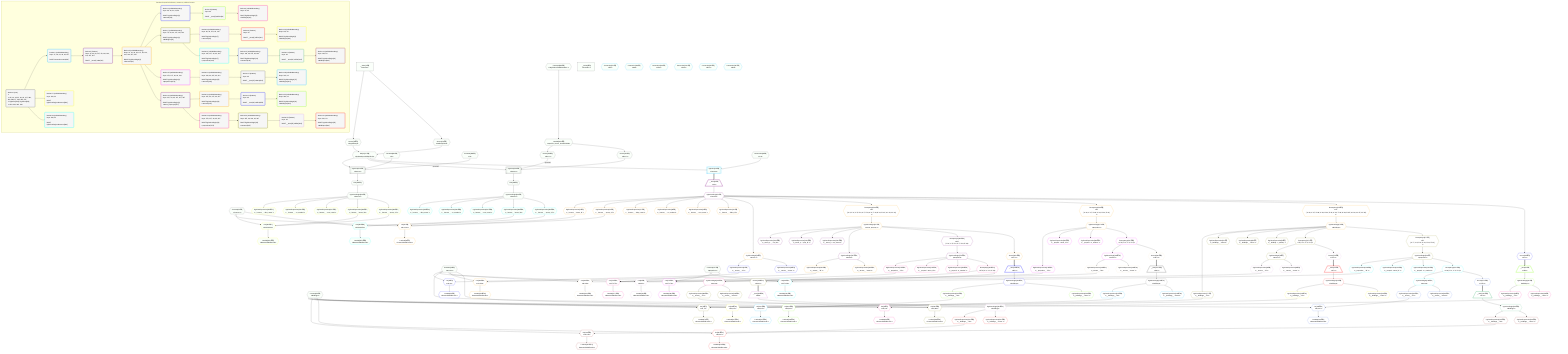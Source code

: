 %%{init: {'themeVariables': { 'fontSize': '12px'}}}%%
graph TD
    classDef path fill:#eee,stroke:#000,color:#000
    classDef plan fill:#fff,stroke-width:1px,color:#000
    classDef itemplan fill:#fff,stroke-width:2px,color:#000
    classDef unbatchedplan fill:#dff,stroke-width:1px,color:#000
    classDef sideeffectplan fill:#fcc,stroke-width:2px,color:#000
    classDef bucket fill:#f6f6f6,color:#000,stroke-width:2px,text-align:left


    %% plan dependencies
    PgSelect319[["PgSelect[319∈0]<br />ᐸhousesᐳ"]]:::plan
    Object17{{"Object[17∈0]<br />ᐸ{pgSettings,withPgClient}ᐳ"}}:::plan
    Constant381{{"Constant[381∈0]<br />ᐸ2ᐳ"}}:::plan
    Constant382{{"Constant[382∈0]<br />ᐸ3ᐳ"}}:::plan
    Object17 & Constant381 & Constant382 --> PgSelect319
    PgSelect339[["PgSelect[339∈0]<br />ᐸhousesᐳ"]]:::plan
    Access335{{"Access[335∈0]<br />ᐸ334.1ᐳ"}}:::plan
    Access337{{"Access[337∈0]<br />ᐸ334.2ᐳ"}}:::plan
    Object17 -->|rejectNull| PgSelect339
    Access335 -->|rejectNull| PgSelect339
    Access337 --> PgSelect339
    Access15{{"Access[15∈0]<br />ᐸ2.pgSettingsᐳ"}}:::plan
    Access16{{"Access[16∈0]<br />ᐸ2.withPgClientᐳ"}}:::plan
    Access15 & Access16 --> Object17
    __Value2["__Value[2∈0]<br />ᐸcontextᐳ"]:::plan
    __Value2 --> Access15
    __Value2 --> Access16
    First323{{"First[323∈0]"}}:::plan
    PgSelect319 --> First323
    PgSelectSingle324{{"PgSelectSingle[324∈0]<br />ᐸhousesᐳ"}}:::plan
    First323 --> PgSelectSingle324
    Lambda334{{"Lambda[334∈0]<br />ᐸspecifier_House_base64JSONᐳ"}}:::plan
    Constant383{{"Constant[383∈0]<br />ᐸ'WyJob3VzZXMiLDIsM10='ᐳ"}}:::plan
    Constant383 --> Lambda334
    Lambda334 --> Access335
    Lambda334 --> Access337
    First343{{"First[343∈0]"}}:::plan
    PgSelect339 --> First343
    PgSelectSingle344{{"PgSelectSingle[344∈0]<br />ᐸhousesᐳ"}}:::plan
    First343 --> PgSelectSingle344
    __Value4["__Value[4∈0]<br />ᐸrootValueᐳ"]:::plan
    Connection18{{"Connection[18∈0]<br />ᐸ14ᐳ"}}:::plan
    Constant22{{"Constant[22∈0]<br />ᐸ'houses'ᐳ"}}:::plan
    Constant40{{"Constant[40∈0]<br />ᐸ'streets'ᐳ"}}:::plan
    Constant63{{"Constant[63∈0]<br />ᐸ'buildings'ᐳ"}}:::plan
    Constant127{{"Constant[127∈0]<br />ᐸ'properties'ᐳ"}}:::plan
    PgSelect19[["PgSelect[19∈1]<br />ᐸhousesᐳ"]]:::plan
    Object17 & Connection18 --> PgSelect19
    Connection59{{"Connection[59∈1]<br />ᐸ55ᐳ"}}:::plan
    Connection110{{"Connection[110∈1]<br />ᐸ106ᐳ"}}:::plan
    Connection160{{"Connection[160∈1]<br />ᐸ156ᐳ"}}:::plan
    Connection210{{"Connection[210∈1]<br />ᐸ206ᐳ"}}:::plan
    Connection257{{"Connection[257∈1]<br />ᐸ253ᐳ"}}:::plan
    Connection307{{"Connection[307∈1]<br />ᐸ303ᐳ"}}:::plan
    __Item20[/"__Item[20∈2]<br />ᐸ19ᐳ"\]:::itemplan
    PgSelect19 ==> __Item20
    PgSelectSingle21{{"PgSelectSingle[21∈2]<br />ᐸhousesᐳ"}}:::plan
    __Item20 --> PgSelectSingle21
    List25{{"List[25∈3]<br />ᐸ22,23,24ᐳ"}}:::plan
    PgClassExpression23{{"PgClassExpression[23∈3]<br />ᐸ__houses__.”street_id”ᐳ"}}:::plan
    PgClassExpression24{{"PgClassExpression[24∈3]<br />ᐸ__houses__...operty_id”ᐳ"}}:::plan
    Constant22 & PgClassExpression23 & PgClassExpression24 --> List25
    PgSelectSingle21 --> PgClassExpression23
    PgSelectSingle21 --> PgClassExpression24
    Lambda26{{"Lambda[26∈3]<br />ᐸbase64JSONEncodeᐳ"}}:::plan
    List25 --> Lambda26
    PgClassExpression27{{"PgClassExpression[27∈3]<br />ᐸ__houses__...ding_name”ᐳ"}}:::plan
    PgSelectSingle21 --> PgClassExpression27
    PgClassExpression28{{"PgClassExpression[28∈3]<br />ᐸ__houses__...or_number”ᐳ"}}:::plan
    PgSelectSingle21 --> PgClassExpression28
    PgClassExpression29{{"PgClassExpression[29∈3]<br />ᐸ__houses__...reet_name”ᐳ"}}:::plan
    PgSelectSingle21 --> PgClassExpression29
    PgClassExpression31{{"PgClassExpression[31∈3]<br />ᐸ__houses__...ilding_id”ᐳ"}}:::plan
    PgSelectSingle21 --> PgClassExpression31
    PgSelectSingle39{{"PgSelectSingle[39∈3]<br />ᐸstreetsᐳ"}}:::plan
    PgSelectSingle21 --> PgSelectSingle39
    PgSelectSingle75{{"PgSelectSingle[75∈3]<br />ᐸbuildingsᐳ"}}:::plan
    RemapKeys379{{"RemapKeys[379∈3]<br />ᐸ21:{”0”:26,”1”:27,”2”:28,”3”:29,”4”:30,”5”:31,”6”:32,”7”:33,”8”:34,”9”:35,”10”:36,”11”:37,”12”:38}ᐳ"}}:::plan
    RemapKeys379 --> PgSelectSingle75
    PgSelectSingle176{{"PgSelectSingle[176∈3]<br />ᐸpropertiesᐳ"}}:::plan
    RemapKeys369{{"RemapKeys[369∈3]<br />ᐸ21:{”0”:16,”1”:17,”2”:18,”3”:19,”4”:20,”5”:21}ᐳ"}}:::plan
    RemapKeys369 --> PgSelectSingle176
    PgSelectSingle227{{"PgSelectSingle[227∈3]<br />ᐸstreet_propertyᐳ"}}:::plan
    RemapKeys364{{"RemapKeys[364∈3]<br />ᐸ21:{”0”:3,”1”:4,”2”:5,”3”:6,”4”:7,”5”:8,”6”:9,”7”:10,”8”:11,”9”:12,”10”:13,”11”:14}ᐳ"}}:::plan
    RemapKeys364 --> PgSelectSingle227
    PgSelectSingle21 --> RemapKeys364
    PgSelectSingle21 --> RemapKeys369
    PgSelectSingle21 --> RemapKeys379
    List42{{"List[42∈4]<br />ᐸ40,41ᐳ"}}:::plan
    PgClassExpression41{{"PgClassExpression[41∈4]<br />ᐸ__streets__.”id”ᐳ"}}:::plan
    Constant40 & PgClassExpression41 --> List42
    PgSelectSingle39 --> PgClassExpression41
    Lambda43{{"Lambda[43∈4]<br />ᐸbase64JSONEncodeᐳ"}}:::plan
    List42 --> Lambda43
    PgClassExpression45{{"PgClassExpression[45∈4]<br />ᐸ__streets__.”name”ᐳ"}}:::plan
    PgSelectSingle39 --> PgClassExpression45
    Access353{{"Access[353∈4]<br />ᐸ21.1ᐳ"}}:::plan
    PgSelectSingle21 --> Access353
    __Item61[/"__Item[61∈5]<br />ᐸ353ᐳ"\]:::itemplan
    Access353 ==> __Item61
    PgSelectSingle62{{"PgSelectSingle[62∈5]<br />ᐸbuildingsᐳ"}}:::plan
    __Item61 --> PgSelectSingle62
    List65{{"List[65∈6]<br />ᐸ63,64ᐳ"}}:::plan
    PgClassExpression64{{"PgClassExpression[64∈6]<br />ᐸ__buildings__.”id”ᐳ"}}:::plan
    Constant63 & PgClassExpression64 --> List65
    PgSelectSingle62 --> PgClassExpression64
    Lambda66{{"Lambda[66∈6]<br />ᐸbase64JSONEncodeᐳ"}}:::plan
    List65 --> Lambda66
    PgClassExpression68{{"PgClassExpression[68∈6]<br />ᐸ__buildings__.”name”ᐳ"}}:::plan
    PgSelectSingle62 --> PgClassExpression68
    List78{{"List[78∈7]<br />ᐸ63,77ᐳ"}}:::plan
    PgClassExpression77{{"PgClassExpression[77∈7]<br />ᐸ__buildings__.”id”ᐳ"}}:::plan
    Constant63 & PgClassExpression77 --> List78
    PgSelectSingle75 --> PgClassExpression77
    Lambda79{{"Lambda[79∈7]<br />ᐸbase64JSONEncodeᐳ"}}:::plan
    List78 --> Lambda79
    PgClassExpression81{{"PgClassExpression[81∈7]<br />ᐸ__buildings__.”name”ᐳ"}}:::plan
    PgSelectSingle75 --> PgClassExpression81
    PgClassExpression82{{"PgClassExpression[82∈7]<br />ᐸ__buildings__.”floors”ᐳ"}}:::plan
    PgSelectSingle75 --> PgClassExpression82
    PgClassExpression83{{"PgClassExpression[83∈7]<br />ᐸ__building...s_primary”ᐳ"}}:::plan
    PgSelectSingle75 --> PgClassExpression83
    PgSelectSingle90{{"PgSelectSingle[90∈7]<br />ᐸstreetsᐳ"}}:::plan
    RemapKeys372{{"RemapKeys[372∈7]<br />ᐸ75:{”0”:1,”1”:2,”2”:3}ᐳ"}}:::plan
    RemapKeys372 --> PgSelectSingle90
    PgSelectSingle126{{"PgSelectSingle[126∈7]<br />ᐸpropertiesᐳ"}}:::plan
    RemapKeys377{{"RemapKeys[377∈7]<br />ᐸ75:{”0”:7,”1”:8,”2”:9,”3”:10,”4”:11,”5”:12}ᐳ"}}:::plan
    RemapKeys377 --> PgSelectSingle126
    PgSelectSingle75 --> RemapKeys372
    PgSelectSingle75 --> RemapKeys377
    List93{{"List[93∈8]<br />ᐸ40,92ᐳ"}}:::plan
    PgClassExpression92{{"PgClassExpression[92∈8]<br />ᐸ__streets__.”id”ᐳ"}}:::plan
    Constant40 & PgClassExpression92 --> List93
    PgSelectSingle90 --> PgClassExpression92
    Lambda94{{"Lambda[94∈8]<br />ᐸbase64JSONEncodeᐳ"}}:::plan
    List93 --> Lambda94
    PgClassExpression96{{"PgClassExpression[96∈8]<br />ᐸ__streets__.”name”ᐳ"}}:::plan
    PgSelectSingle90 --> PgClassExpression96
    Access371{{"Access[371∈8]<br />ᐸ372.1ᐳ"}}:::plan
    RemapKeys372 --> Access371
    __Item112[/"__Item[112∈9]<br />ᐸ371ᐳ"\]:::itemplan
    Access371 ==> __Item112
    PgSelectSingle113{{"PgSelectSingle[113∈9]<br />ᐸbuildingsᐳ"}}:::plan
    __Item112 --> PgSelectSingle113
    List116{{"List[116∈10]<br />ᐸ63,115ᐳ"}}:::plan
    PgClassExpression115{{"PgClassExpression[115∈10]<br />ᐸ__buildings__.”id”ᐳ"}}:::plan
    Constant63 & PgClassExpression115 --> List116
    PgSelectSingle113 --> PgClassExpression115
    Lambda117{{"Lambda[117∈10]<br />ᐸbase64JSONEncodeᐳ"}}:::plan
    List116 --> Lambda117
    PgClassExpression119{{"PgClassExpression[119∈10]<br />ᐸ__buildings__.”name”ᐳ"}}:::plan
    PgSelectSingle113 --> PgClassExpression119
    List129{{"List[129∈11]<br />ᐸ127,128ᐳ"}}:::plan
    PgClassExpression128{{"PgClassExpression[128∈11]<br />ᐸ__properties__.”id”ᐳ"}}:::plan
    Constant127 & PgClassExpression128 --> List129
    PgSelectSingle126 --> PgClassExpression128
    Lambda130{{"Lambda[130∈11]<br />ᐸbase64JSONEncodeᐳ"}}:::plan
    List129 --> Lambda130
    PgClassExpression132{{"PgClassExpression[132∈11]<br />ᐸ__properti...street_id”ᐳ"}}:::plan
    PgSelectSingle126 --> PgClassExpression132
    PgClassExpression133{{"PgClassExpression[133∈11]<br />ᐸ__properti...or_number”ᐳ"}}:::plan
    PgSelectSingle126 --> PgClassExpression133
    PgSelectSingle140{{"PgSelectSingle[140∈11]<br />ᐸstreetsᐳ"}}:::plan
    RemapKeys375{{"RemapKeys[375∈11]<br />ᐸ126:{”0”:1,”1”:2,”2”:3}ᐳ"}}:::plan
    RemapKeys375 --> PgSelectSingle140
    PgSelectSingle126 --> RemapKeys375
    List143{{"List[143∈12]<br />ᐸ40,142ᐳ"}}:::plan
    PgClassExpression142{{"PgClassExpression[142∈12]<br />ᐸ__streets__.”id”ᐳ"}}:::plan
    Constant40 & PgClassExpression142 --> List143
    PgSelectSingle140 --> PgClassExpression142
    Lambda144{{"Lambda[144∈12]<br />ᐸbase64JSONEncodeᐳ"}}:::plan
    List143 --> Lambda144
    PgClassExpression146{{"PgClassExpression[146∈12]<br />ᐸ__streets__.”name”ᐳ"}}:::plan
    PgSelectSingle140 --> PgClassExpression146
    Access374{{"Access[374∈12]<br />ᐸ375.1ᐳ"}}:::plan
    RemapKeys375 --> Access374
    __Item162[/"__Item[162∈13]<br />ᐸ374ᐳ"\]:::itemplan
    Access374 ==> __Item162
    PgSelectSingle163{{"PgSelectSingle[163∈13]<br />ᐸbuildingsᐳ"}}:::plan
    __Item162 --> PgSelectSingle163
    List166{{"List[166∈14]<br />ᐸ63,165ᐳ"}}:::plan
    PgClassExpression165{{"PgClassExpression[165∈14]<br />ᐸ__buildings__.”id”ᐳ"}}:::plan
    Constant63 & PgClassExpression165 --> List166
    PgSelectSingle163 --> PgClassExpression165
    Lambda167{{"Lambda[167∈14]<br />ᐸbase64JSONEncodeᐳ"}}:::plan
    List166 --> Lambda167
    PgClassExpression169{{"PgClassExpression[169∈14]<br />ᐸ__buildings__.”name”ᐳ"}}:::plan
    PgSelectSingle163 --> PgClassExpression169
    List179{{"List[179∈15]<br />ᐸ127,178ᐳ"}}:::plan
    PgClassExpression178{{"PgClassExpression[178∈15]<br />ᐸ__properties__.”id”ᐳ"}}:::plan
    Constant127 & PgClassExpression178 --> List179
    PgSelectSingle176 --> PgClassExpression178
    Lambda180{{"Lambda[180∈15]<br />ᐸbase64JSONEncodeᐳ"}}:::plan
    List179 --> Lambda180
    PgClassExpression182{{"PgClassExpression[182∈15]<br />ᐸ__properti...street_id”ᐳ"}}:::plan
    PgSelectSingle176 --> PgClassExpression182
    PgClassExpression183{{"PgClassExpression[183∈15]<br />ᐸ__properti...or_number”ᐳ"}}:::plan
    PgSelectSingle176 --> PgClassExpression183
    PgSelectSingle190{{"PgSelectSingle[190∈15]<br />ᐸstreetsᐳ"}}:::plan
    RemapKeys367{{"RemapKeys[367∈15]<br />ᐸ176:{”0”:1,”1”:2,”2”:3}ᐳ"}}:::plan
    RemapKeys367 --> PgSelectSingle190
    PgSelectSingle176 --> RemapKeys367
    List193{{"List[193∈16]<br />ᐸ40,192ᐳ"}}:::plan
    PgClassExpression192{{"PgClassExpression[192∈16]<br />ᐸ__streets__.”id”ᐳ"}}:::plan
    Constant40 & PgClassExpression192 --> List193
    PgSelectSingle190 --> PgClassExpression192
    Lambda194{{"Lambda[194∈16]<br />ᐸbase64JSONEncodeᐳ"}}:::plan
    List193 --> Lambda194
    PgClassExpression196{{"PgClassExpression[196∈16]<br />ᐸ__streets__.”name”ᐳ"}}:::plan
    PgSelectSingle190 --> PgClassExpression196
    Access366{{"Access[366∈16]<br />ᐸ367.1ᐳ"}}:::plan
    RemapKeys367 --> Access366
    __Item212[/"__Item[212∈17]<br />ᐸ366ᐳ"\]:::itemplan
    Access366 ==> __Item212
    PgSelectSingle213{{"PgSelectSingle[213∈17]<br />ᐸbuildingsᐳ"}}:::plan
    __Item212 --> PgSelectSingle213
    List216{{"List[216∈18]<br />ᐸ63,215ᐳ"}}:::plan
    PgClassExpression215{{"PgClassExpression[215∈18]<br />ᐸ__buildings__.”id”ᐳ"}}:::plan
    Constant63 & PgClassExpression215 --> List216
    PgSelectSingle213 --> PgClassExpression215
    Lambda217{{"Lambda[217∈18]<br />ᐸbase64JSONEncodeᐳ"}}:::plan
    List216 --> Lambda217
    PgClassExpression219{{"PgClassExpression[219∈18]<br />ᐸ__buildings__.”name”ᐳ"}}:::plan
    PgSelectSingle213 --> PgClassExpression219
    PgClassExpression228{{"PgClassExpression[228∈19]<br />ᐸ__street_p..._.”str_id”ᐳ"}}:::plan
    PgSelectSingle227 --> PgClassExpression228
    PgClassExpression229{{"PgClassExpression[229∈19]<br />ᐸ__street_p....”prop_id”ᐳ"}}:::plan
    PgSelectSingle227 --> PgClassExpression229
    PgClassExpression230{{"PgClassExpression[230∈19]<br />ᐸ__street_p...ent_owner”ᐳ"}}:::plan
    PgSelectSingle227 --> PgClassExpression230
    PgSelectSingle237{{"PgSelectSingle[237∈19]<br />ᐸstreetsᐳ"}}:::plan
    PgSelectSingle227 --> PgSelectSingle237
    PgSelectSingle273{{"PgSelectSingle[273∈19]<br />ᐸpropertiesᐳ"}}:::plan
    RemapKeys362{{"RemapKeys[362∈19]<br />ᐸ227:{”0”:4,”1”:5,”2”:6,”3”:7,”4”:8,”5”:9}ᐳ"}}:::plan
    RemapKeys362 --> PgSelectSingle273
    PgSelectSingle227 --> RemapKeys362
    List240{{"List[240∈20]<br />ᐸ40,239ᐳ"}}:::plan
    PgClassExpression239{{"PgClassExpression[239∈20]<br />ᐸ__streets__.”id”ᐳ"}}:::plan
    Constant40 & PgClassExpression239 --> List240
    PgSelectSingle237 --> PgClassExpression239
    Lambda241{{"Lambda[241∈20]<br />ᐸbase64JSONEncodeᐳ"}}:::plan
    List240 --> Lambda241
    PgClassExpression243{{"PgClassExpression[243∈20]<br />ᐸ__streets__.”name”ᐳ"}}:::plan
    PgSelectSingle237 --> PgClassExpression243
    Access356{{"Access[356∈20]<br />ᐸ227.1ᐳ"}}:::plan
    PgSelectSingle227 --> Access356
    __Item259[/"__Item[259∈21]<br />ᐸ356ᐳ"\]:::itemplan
    Access356 ==> __Item259
    PgSelectSingle260{{"PgSelectSingle[260∈21]<br />ᐸbuildingsᐳ"}}:::plan
    __Item259 --> PgSelectSingle260
    List263{{"List[263∈22]<br />ᐸ63,262ᐳ"}}:::plan
    PgClassExpression262{{"PgClassExpression[262∈22]<br />ᐸ__buildings__.”id”ᐳ"}}:::plan
    Constant63 & PgClassExpression262 --> List263
    PgSelectSingle260 --> PgClassExpression262
    Lambda264{{"Lambda[264∈22]<br />ᐸbase64JSONEncodeᐳ"}}:::plan
    List263 --> Lambda264
    PgClassExpression266{{"PgClassExpression[266∈22]<br />ᐸ__buildings__.”name”ᐳ"}}:::plan
    PgSelectSingle260 --> PgClassExpression266
    List276{{"List[276∈23]<br />ᐸ127,275ᐳ"}}:::plan
    PgClassExpression275{{"PgClassExpression[275∈23]<br />ᐸ__properties__.”id”ᐳ"}}:::plan
    Constant127 & PgClassExpression275 --> List276
    PgSelectSingle273 --> PgClassExpression275
    Lambda277{{"Lambda[277∈23]<br />ᐸbase64JSONEncodeᐳ"}}:::plan
    List276 --> Lambda277
    PgClassExpression279{{"PgClassExpression[279∈23]<br />ᐸ__properti...street_id”ᐳ"}}:::plan
    PgSelectSingle273 --> PgClassExpression279
    PgClassExpression280{{"PgClassExpression[280∈23]<br />ᐸ__properti...or_number”ᐳ"}}:::plan
    PgSelectSingle273 --> PgClassExpression280
    PgSelectSingle287{{"PgSelectSingle[287∈23]<br />ᐸstreetsᐳ"}}:::plan
    RemapKeys360{{"RemapKeys[360∈23]<br />ᐸ273:{”0”:1,”1”:2,”2”:3}ᐳ"}}:::plan
    RemapKeys360 --> PgSelectSingle287
    PgSelectSingle273 --> RemapKeys360
    List290{{"List[290∈24]<br />ᐸ40,289ᐳ"}}:::plan
    PgClassExpression289{{"PgClassExpression[289∈24]<br />ᐸ__streets__.”id”ᐳ"}}:::plan
    Constant40 & PgClassExpression289 --> List290
    PgSelectSingle287 --> PgClassExpression289
    Lambda291{{"Lambda[291∈24]<br />ᐸbase64JSONEncodeᐳ"}}:::plan
    List290 --> Lambda291
    PgClassExpression293{{"PgClassExpression[293∈24]<br />ᐸ__streets__.”name”ᐳ"}}:::plan
    PgSelectSingle287 --> PgClassExpression293
    Access359{{"Access[359∈24]<br />ᐸ360.1ᐳ"}}:::plan
    RemapKeys360 --> Access359
    __Item309[/"__Item[309∈25]<br />ᐸ359ᐳ"\]:::itemplan
    Access359 ==> __Item309
    PgSelectSingle310{{"PgSelectSingle[310∈25]<br />ᐸbuildingsᐳ"}}:::plan
    __Item309 --> PgSelectSingle310
    List313{{"List[313∈26]<br />ᐸ63,312ᐳ"}}:::plan
    PgClassExpression312{{"PgClassExpression[312∈26]<br />ᐸ__buildings__.”id”ᐳ"}}:::plan
    Constant63 & PgClassExpression312 --> List313
    PgSelectSingle310 --> PgClassExpression312
    Lambda314{{"Lambda[314∈26]<br />ᐸbase64JSONEncodeᐳ"}}:::plan
    List313 --> Lambda314
    PgClassExpression316{{"PgClassExpression[316∈26]<br />ᐸ__buildings__.”name”ᐳ"}}:::plan
    PgSelectSingle310 --> PgClassExpression316
    List331{{"List[331∈27]<br />ᐸ22,329,330ᐳ"}}:::plan
    PgClassExpression329{{"PgClassExpression[329∈27]<br />ᐸ__houses__.”street_id”ᐳ"}}:::plan
    PgClassExpression330{{"PgClassExpression[330∈27]<br />ᐸ__houses__...operty_id”ᐳ"}}:::plan
    Constant22 & PgClassExpression329 & PgClassExpression330 --> List331
    PgClassExpression325{{"PgClassExpression[325∈27]<br />ᐸ__houses__...ding_name”ᐳ"}}:::plan
    PgSelectSingle324 --> PgClassExpression325
    PgClassExpression326{{"PgClassExpression[326∈27]<br />ᐸ__houses__...or_number”ᐳ"}}:::plan
    PgSelectSingle324 --> PgClassExpression326
    PgClassExpression327{{"PgClassExpression[327∈27]<br />ᐸ__houses__...reet_name”ᐳ"}}:::plan
    PgSelectSingle324 --> PgClassExpression327
    PgSelectSingle324 --> PgClassExpression329
    PgSelectSingle324 --> PgClassExpression330
    Lambda332{{"Lambda[332∈27]<br />ᐸbase64JSONEncodeᐳ"}}:::plan
    List331 --> Lambda332
    List351{{"List[351∈28]<br />ᐸ22,349,350ᐳ"}}:::plan
    PgClassExpression349{{"PgClassExpression[349∈28]<br />ᐸ__houses__.”street_id”ᐳ"}}:::plan
    PgClassExpression350{{"PgClassExpression[350∈28]<br />ᐸ__houses__...operty_id”ᐳ"}}:::plan
    Constant22 & PgClassExpression349 & PgClassExpression350 --> List351
    PgClassExpression345{{"PgClassExpression[345∈28]<br />ᐸ__houses__...ding_name”ᐳ"}}:::plan
    PgSelectSingle344 --> PgClassExpression345
    PgClassExpression346{{"PgClassExpression[346∈28]<br />ᐸ__houses__...or_number”ᐳ"}}:::plan
    PgSelectSingle344 --> PgClassExpression346
    PgClassExpression347{{"PgClassExpression[347∈28]<br />ᐸ__houses__...reet_name”ᐳ"}}:::plan
    PgSelectSingle344 --> PgClassExpression347
    PgSelectSingle344 --> PgClassExpression349
    PgSelectSingle344 --> PgClassExpression350
    Lambda352{{"Lambda[352∈28]<br />ᐸbase64JSONEncodeᐳ"}}:::plan
    List351 --> Lambda352

    %% define steps

    subgraph "Buckets for queries/v4/smart_comment_relations.houses"
    Bucket0("Bucket 0 (root)<br />1: <br />ᐳ: 15, 16, 18, 22, 40, 63, 127, 381, 382, 383, 17, 334, 335, 337<br />2: PgSelect[319], PgSelect[339]<br />ᐳ: 323, 324, 343, 344"):::bucket
    classDef bucket0 stroke:#696969
    class Bucket0,__Value2,__Value4,Access15,Access16,Object17,Connection18,Constant22,Constant40,Constant63,Constant127,PgSelect319,First323,PgSelectSingle324,Lambda334,Access335,Access337,PgSelect339,First343,PgSelectSingle344,Constant381,Constant382,Constant383 bucket0
    Bucket1("Bucket 1 (nullableBoundary)<br />Deps: 17, 18, 22, 40, 63, 127<br /><br />ROOT Connectionᐸ14ᐳ[18]"):::bucket
    classDef bucket1 stroke:#00bfff
    class Bucket1,PgSelect19,Connection59,Connection110,Connection160,Connection210,Connection257,Connection307 bucket1
    Bucket2("Bucket 2 (listItem)<br />Deps: 22, 40, 63, 127, 59, 110, 160, 210, 257, 307<br /><br />ROOT __Item{2}ᐸ19ᐳ[20]"):::bucket
    classDef bucket2 stroke:#7f007f
    class Bucket2,__Item20,PgSelectSingle21 bucket2
    Bucket3("Bucket 3 (nullableBoundary)<br />Deps: 21, 22, 40, 63, 127, 59, 110, 160, 210, 257, 307<br /><br />ROOT PgSelectSingle{2}ᐸhousesᐳ[21]"):::bucket
    classDef bucket3 stroke:#ffa500
    class Bucket3,PgClassExpression23,PgClassExpression24,List25,Lambda26,PgClassExpression27,PgClassExpression28,PgClassExpression29,PgClassExpression31,PgSelectSingle39,PgSelectSingle75,PgSelectSingle176,PgSelectSingle227,RemapKeys364,RemapKeys369,RemapKeys379 bucket3
    Bucket4("Bucket 4 (nullableBoundary)<br />Deps: 39, 40, 21, 63, 59<br /><br />ROOT PgSelectSingle{3}ᐸstreetsᐳ[39]"):::bucket
    classDef bucket4 stroke:#0000ff
    class Bucket4,PgClassExpression41,List42,Lambda43,PgClassExpression45,Access353 bucket4
    Bucket5("Bucket 5 (listItem)<br />Deps: 63<br /><br />ROOT __Item{5}ᐸ353ᐳ[61]"):::bucket
    classDef bucket5 stroke:#7fff00
    class Bucket5,__Item61,PgSelectSingle62 bucket5
    Bucket6("Bucket 6 (nullableBoundary)<br />Deps: 62, 63<br /><br />ROOT PgSelectSingle{5}ᐸbuildingsᐳ[62]"):::bucket
    classDef bucket6 stroke:#ff1493
    class Bucket6,PgClassExpression64,List65,Lambda66,PgClassExpression68 bucket6
    Bucket7("Bucket 7 (nullableBoundary)<br />Deps: 75, 63, 40, 127, 110, 160<br /><br />ROOT PgSelectSingle{3}ᐸbuildingsᐳ[75]"):::bucket
    classDef bucket7 stroke:#808000
    class Bucket7,PgClassExpression77,List78,Lambda79,PgClassExpression81,PgClassExpression82,PgClassExpression83,PgSelectSingle90,PgSelectSingle126,RemapKeys372,RemapKeys377 bucket7
    Bucket8("Bucket 8 (nullableBoundary)<br />Deps: 90, 40, 372, 63, 110<br /><br />ROOT PgSelectSingle{7}ᐸstreetsᐳ[90]"):::bucket
    classDef bucket8 stroke:#dda0dd
    class Bucket8,PgClassExpression92,List93,Lambda94,PgClassExpression96,Access371 bucket8
    Bucket9("Bucket 9 (listItem)<br />Deps: 63<br /><br />ROOT __Item{9}ᐸ371ᐳ[112]"):::bucket
    classDef bucket9 stroke:#ff0000
    class Bucket9,__Item112,PgSelectSingle113 bucket9
    Bucket10("Bucket 10 (nullableBoundary)<br />Deps: 113, 63<br /><br />ROOT PgSelectSingle{9}ᐸbuildingsᐳ[113]"):::bucket
    classDef bucket10 stroke:#ffff00
    class Bucket10,PgClassExpression115,List116,Lambda117,PgClassExpression119 bucket10
    Bucket11("Bucket 11 (nullableBoundary)<br />Deps: 126, 127, 40, 63, 160<br /><br />ROOT PgSelectSingle{7}ᐸpropertiesᐳ[126]"):::bucket
    classDef bucket11 stroke:#00ffff
    class Bucket11,PgClassExpression128,List129,Lambda130,PgClassExpression132,PgClassExpression133,PgSelectSingle140,RemapKeys375 bucket11
    Bucket12("Bucket 12 (nullableBoundary)<br />Deps: 140, 40, 375, 63, 160<br /><br />ROOT PgSelectSingle{11}ᐸstreetsᐳ[140]"):::bucket
    classDef bucket12 stroke:#4169e1
    class Bucket12,PgClassExpression142,List143,Lambda144,PgClassExpression146,Access374 bucket12
    Bucket13("Bucket 13 (listItem)<br />Deps: 63<br /><br />ROOT __Item{13}ᐸ374ᐳ[162]"):::bucket
    classDef bucket13 stroke:#3cb371
    class Bucket13,__Item162,PgSelectSingle163 bucket13
    Bucket14("Bucket 14 (nullableBoundary)<br />Deps: 163, 63<br /><br />ROOT PgSelectSingle{13}ᐸbuildingsᐳ[163]"):::bucket
    classDef bucket14 stroke:#a52a2a
    class Bucket14,PgClassExpression165,List166,Lambda167,PgClassExpression169 bucket14
    Bucket15("Bucket 15 (nullableBoundary)<br />Deps: 176, 127, 40, 63, 210<br /><br />ROOT PgSelectSingle{3}ᐸpropertiesᐳ[176]"):::bucket
    classDef bucket15 stroke:#ff00ff
    class Bucket15,PgClassExpression178,List179,Lambda180,PgClassExpression182,PgClassExpression183,PgSelectSingle190,RemapKeys367 bucket15
    Bucket16("Bucket 16 (nullableBoundary)<br />Deps: 190, 40, 367, 63, 210<br /><br />ROOT PgSelectSingle{15}ᐸstreetsᐳ[190]"):::bucket
    classDef bucket16 stroke:#f5deb3
    class Bucket16,PgClassExpression192,List193,Lambda194,PgClassExpression196,Access366 bucket16
    Bucket17("Bucket 17 (listItem)<br />Deps: 63<br /><br />ROOT __Item{17}ᐸ366ᐳ[212]"):::bucket
    classDef bucket17 stroke:#696969
    class Bucket17,__Item212,PgSelectSingle213 bucket17
    Bucket18("Bucket 18 (nullableBoundary)<br />Deps: 213, 63<br /><br />ROOT PgSelectSingle{17}ᐸbuildingsᐳ[213]"):::bucket
    classDef bucket18 stroke:#00bfff
    class Bucket18,PgClassExpression215,List216,Lambda217,PgClassExpression219 bucket18
    Bucket19("Bucket 19 (nullableBoundary)<br />Deps: 227, 40, 63, 127, 257, 307<br /><br />ROOT PgSelectSingle{3}ᐸstreet_propertyᐳ[227]"):::bucket
    classDef bucket19 stroke:#7f007f
    class Bucket19,PgClassExpression228,PgClassExpression229,PgClassExpression230,PgSelectSingle237,PgSelectSingle273,RemapKeys362 bucket19
    Bucket20("Bucket 20 (nullableBoundary)<br />Deps: 237, 40, 227, 63, 257<br /><br />ROOT PgSelectSingle{19}ᐸstreetsᐳ[237]"):::bucket
    classDef bucket20 stroke:#ffa500
    class Bucket20,PgClassExpression239,List240,Lambda241,PgClassExpression243,Access356 bucket20
    Bucket21("Bucket 21 (listItem)<br />Deps: 63<br /><br />ROOT __Item{21}ᐸ356ᐳ[259]"):::bucket
    classDef bucket21 stroke:#0000ff
    class Bucket21,__Item259,PgSelectSingle260 bucket21
    Bucket22("Bucket 22 (nullableBoundary)<br />Deps: 260, 63<br /><br />ROOT PgSelectSingle{21}ᐸbuildingsᐳ[260]"):::bucket
    classDef bucket22 stroke:#7fff00
    class Bucket22,PgClassExpression262,List263,Lambda264,PgClassExpression266 bucket22
    Bucket23("Bucket 23 (nullableBoundary)<br />Deps: 273, 127, 40, 63, 307<br /><br />ROOT PgSelectSingle{19}ᐸpropertiesᐳ[273]"):::bucket
    classDef bucket23 stroke:#ff1493
    class Bucket23,PgClassExpression275,List276,Lambda277,PgClassExpression279,PgClassExpression280,PgSelectSingle287,RemapKeys360 bucket23
    Bucket24("Bucket 24 (nullableBoundary)<br />Deps: 287, 40, 360, 63, 307<br /><br />ROOT PgSelectSingle{23}ᐸstreetsᐳ[287]"):::bucket
    classDef bucket24 stroke:#808000
    class Bucket24,PgClassExpression289,List290,Lambda291,PgClassExpression293,Access359 bucket24
    Bucket25("Bucket 25 (listItem)<br />Deps: 63<br /><br />ROOT __Item{25}ᐸ359ᐳ[309]"):::bucket
    classDef bucket25 stroke:#dda0dd
    class Bucket25,__Item309,PgSelectSingle310 bucket25
    Bucket26("Bucket 26 (nullableBoundary)<br />Deps: 310, 63<br /><br />ROOT PgSelectSingle{25}ᐸbuildingsᐳ[310]"):::bucket
    classDef bucket26 stroke:#ff0000
    class Bucket26,PgClassExpression312,List313,Lambda314,PgClassExpression316 bucket26
    Bucket27("Bucket 27 (nullableBoundary)<br />Deps: 324, 22<br /><br />ROOT PgSelectSingleᐸhousesᐳ[324]"):::bucket
    classDef bucket27 stroke:#ffff00
    class Bucket27,PgClassExpression325,PgClassExpression326,PgClassExpression327,PgClassExpression329,PgClassExpression330,List331,Lambda332 bucket27
    Bucket28("Bucket 28 (nullableBoundary)<br />Deps: 344, 22<br /><br />ROOT PgSelectSingleᐸhousesᐳ[344]"):::bucket
    classDef bucket28 stroke:#00ffff
    class Bucket28,PgClassExpression345,PgClassExpression346,PgClassExpression347,PgClassExpression349,PgClassExpression350,List351,Lambda352 bucket28
    Bucket0 --> Bucket1 & Bucket27 & Bucket28
    Bucket1 --> Bucket2
    Bucket2 --> Bucket3
    Bucket3 --> Bucket4 & Bucket7 & Bucket15 & Bucket19
    Bucket4 --> Bucket5
    Bucket5 --> Bucket6
    Bucket7 --> Bucket8 & Bucket11
    Bucket8 --> Bucket9
    Bucket9 --> Bucket10
    Bucket11 --> Bucket12
    Bucket12 --> Bucket13
    Bucket13 --> Bucket14
    Bucket15 --> Bucket16
    Bucket16 --> Bucket17
    Bucket17 --> Bucket18
    Bucket19 --> Bucket20 & Bucket23
    Bucket20 --> Bucket21
    Bucket21 --> Bucket22
    Bucket23 --> Bucket24
    Bucket24 --> Bucket25
    Bucket25 --> Bucket26
    classDef unary fill:#fafffa,borderWidth:8px
    class PgSelect319,PgSelect339,Object17,Access15,Access16,First323,PgSelectSingle324,Lambda334,Access335,Access337,First343,PgSelectSingle344,__Value2,__Value4,Connection18,Constant22,Constant40,Constant63,Constant127,Constant381,Constant382,Constant383,PgSelect19,Connection59,Connection110,Connection160,Connection210,Connection257,Connection307,List331,PgClassExpression325,PgClassExpression326,PgClassExpression327,PgClassExpression329,PgClassExpression330,Lambda332,List351,PgClassExpression345,PgClassExpression346,PgClassExpression347,PgClassExpression349,PgClassExpression350,Lambda352 unary
    end